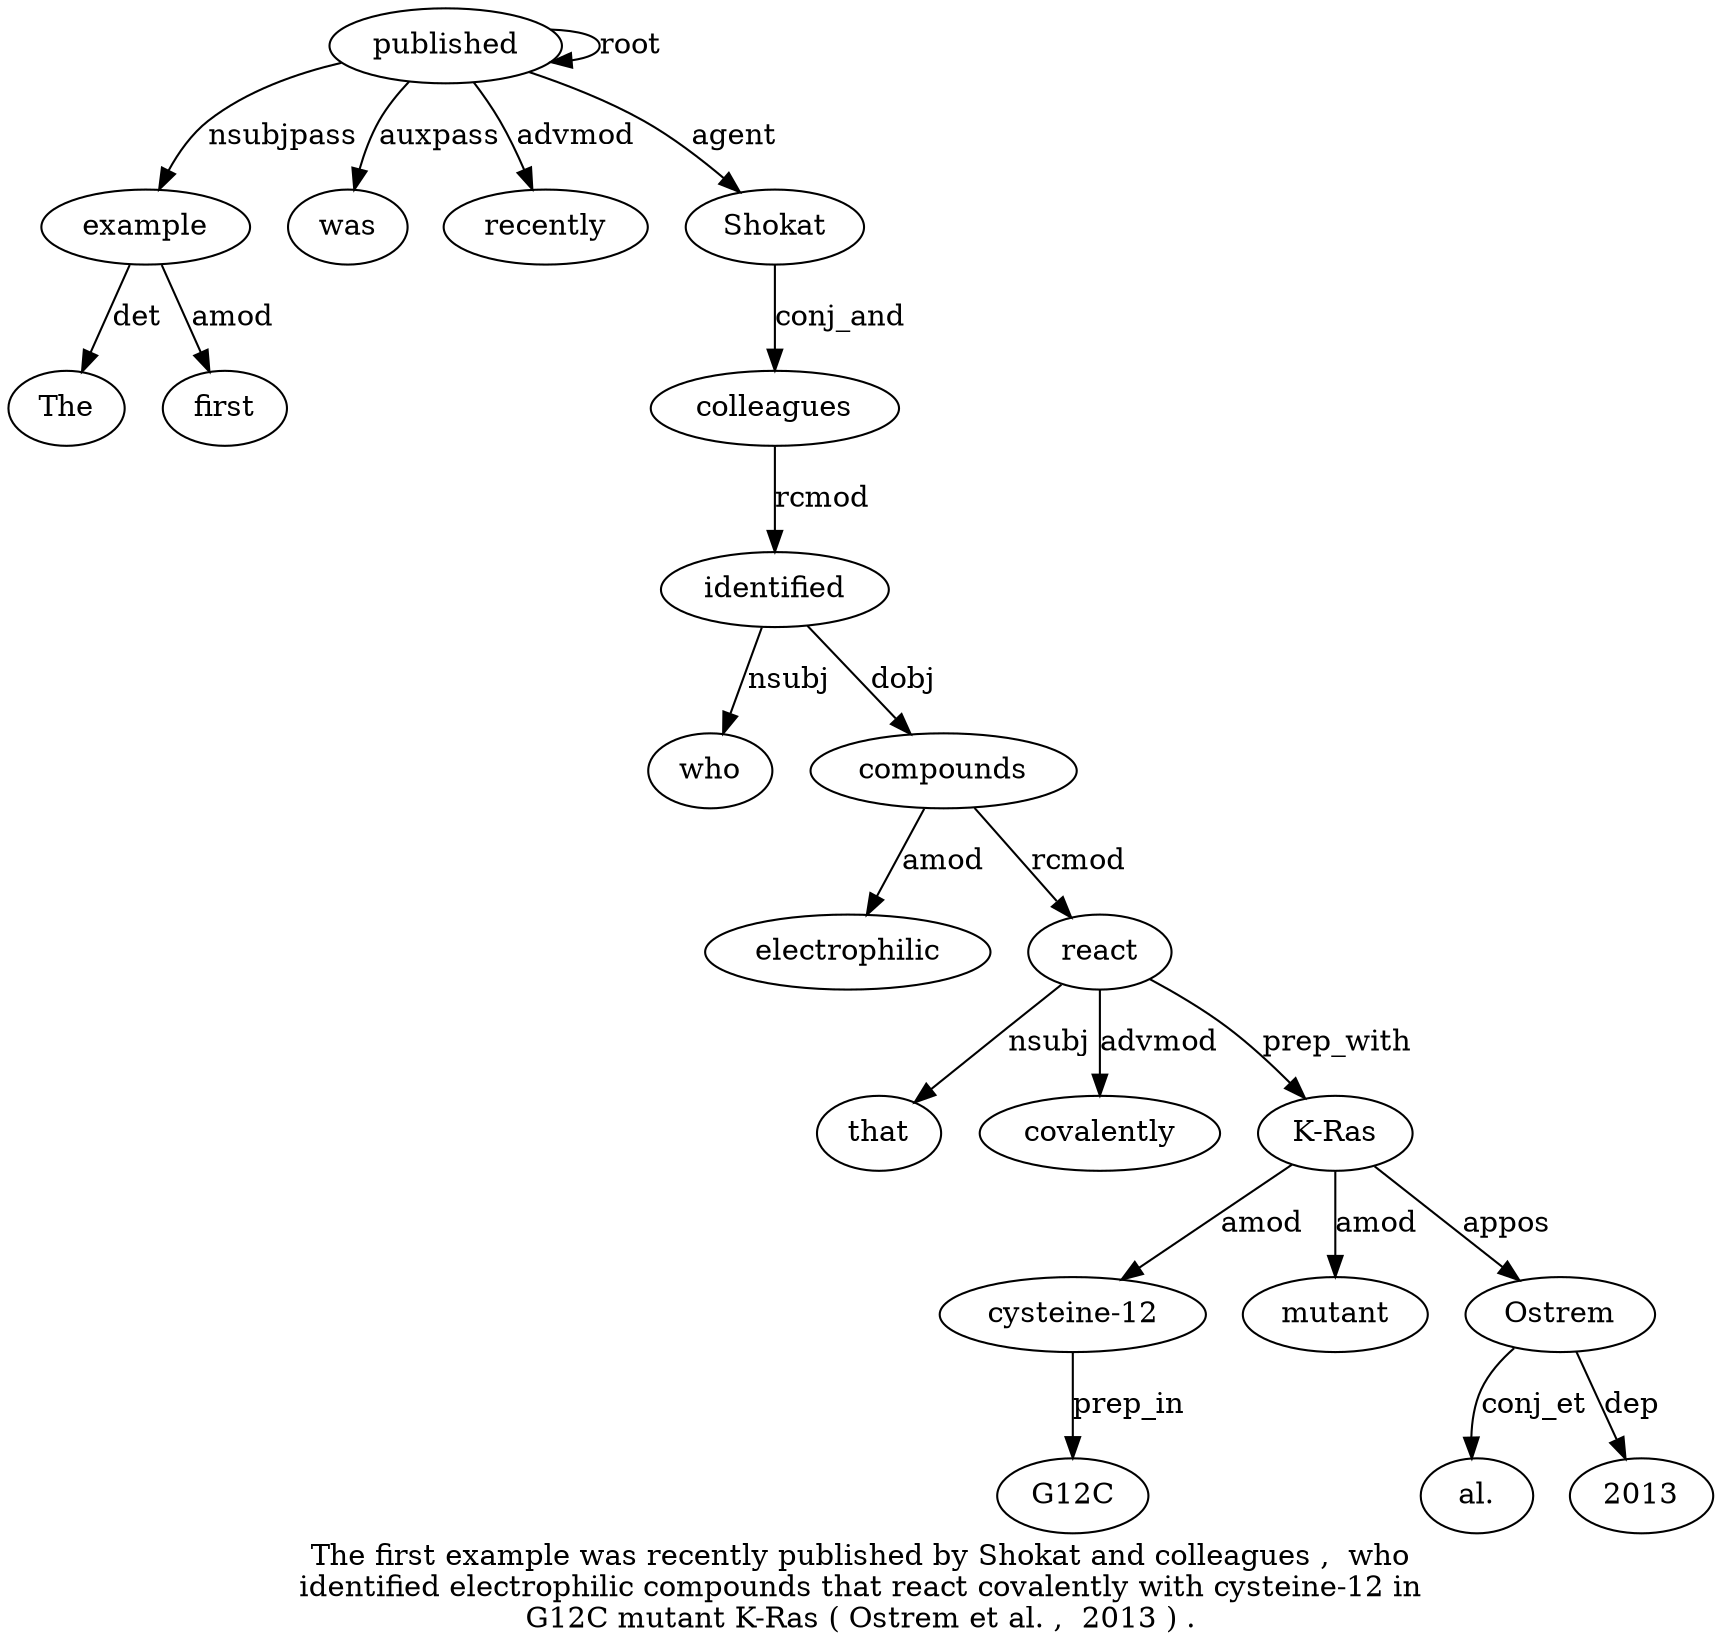 digraph "The first example was recently published by Shokat and colleagues ,  who identified electrophilic compounds that react covalently with cysteine-12 in G12C mutant K-Ras ( Ostrem et al. ,  2013 ) ." {
label="The first example was recently published by Shokat and colleagues ,  who
identified electrophilic compounds that react covalently with cysteine-12 in
G12C mutant K-Ras ( Ostrem et al. ,  2013 ) .";
example3 [style=filled, fillcolor=white, label=example];
The1 [style=filled, fillcolor=white, label=The];
example3 -> The1  [label=det];
first2 [style=filled, fillcolor=white, label=first];
example3 -> first2  [label=amod];
published6 [style=filled, fillcolor=white, label=published];
published6 -> example3  [label=nsubjpass];
was4 [style=filled, fillcolor=white, label=was];
published6 -> was4  [label=auxpass];
recently5 [style=filled, fillcolor=white, label=recently];
published6 -> recently5  [label=advmod];
published6 -> published6  [label=root];
Shokat8 [style=filled, fillcolor=white, label=Shokat];
published6 -> Shokat8  [label=agent];
colleagues10 [style=filled, fillcolor=white, label=colleagues];
Shokat8 -> colleagues10  [label=conj_and];
identified13 [style=filled, fillcolor=white, label=identified];
who12 [style=filled, fillcolor=white, label=who];
identified13 -> who12  [label=nsubj];
colleagues10 -> identified13  [label=rcmod];
compounds15 [style=filled, fillcolor=white, label=compounds];
electrophilic14 [style=filled, fillcolor=white, label=electrophilic];
compounds15 -> electrophilic14  [label=amod];
identified13 -> compounds15  [label=dobj];
react17 [style=filled, fillcolor=white, label=react];
that16 [style=filled, fillcolor=white, label=that];
react17 -> that16  [label=nsubj];
compounds15 -> react17  [label=rcmod];
covalently18 [style=filled, fillcolor=white, label=covalently];
react17 -> covalently18  [label=advmod];
"K-Ras24" [style=filled, fillcolor=white, label="K-Ras"];
"cysteine-120" [style=filled, fillcolor=white, label="cysteine-12"];
"K-Ras24" -> "cysteine-120"  [label=amod];
G12C [style=filled, fillcolor=white, label=G12C];
"cysteine-120" -> G12C  [label=prep_in];
mutant23 [style=filled, fillcolor=white, label=mutant];
"K-Ras24" -> mutant23  [label=amod];
react17 -> "K-Ras24"  [label=prep_with];
Ostrem26 [style=filled, fillcolor=white, label=Ostrem];
"K-Ras24" -> Ostrem26  [label=appos];
"al.28" [style=filled, fillcolor=white, label="al."];
Ostrem26 -> "al.28"  [label=conj_et];
2013 [style=filled, fillcolor=white, label=2013];
Ostrem26 -> 2013  [label=dep];
}
